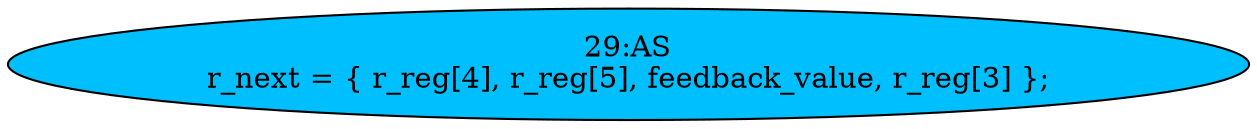 strict digraph "" {
	node [label="\N"];
	"29:AS"	[ast="<pyverilog.vparser.ast.Assign object at 0x7f6ae314c950>",
		def_var="['r_next']",
		fillcolor=deepskyblue,
		label="29:AS
r_next = { r_reg[4], r_reg[5], feedback_value, r_reg[3] };",
		statements="[]",
		style=filled,
		typ=Assign,
		use_var="['r_reg', 'r_reg', 'feedback_value', 'r_reg']"];
}
